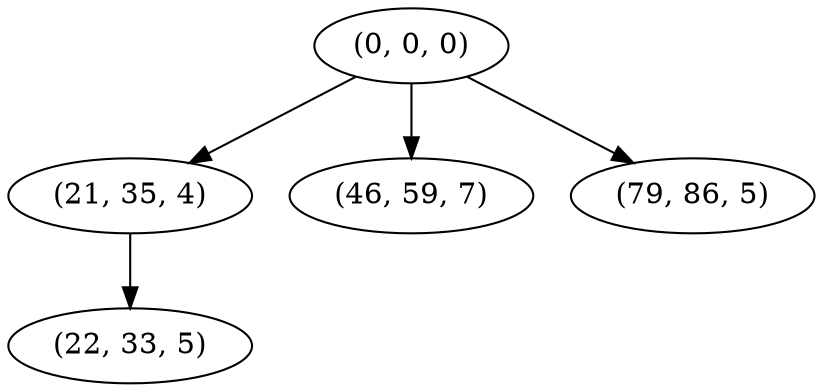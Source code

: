 digraph tree {
    "(0, 0, 0)";
    "(21, 35, 4)";
    "(22, 33, 5)";
    "(46, 59, 7)";
    "(79, 86, 5)";
    "(0, 0, 0)" -> "(21, 35, 4)";
    "(0, 0, 0)" -> "(46, 59, 7)";
    "(0, 0, 0)" -> "(79, 86, 5)";
    "(21, 35, 4)" -> "(22, 33, 5)";
}
